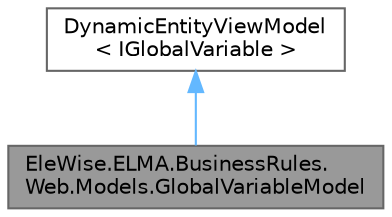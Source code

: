 digraph "EleWise.ELMA.BusinessRules.Web.Models.GlobalVariableModel"
{
 // LATEX_PDF_SIZE
  bgcolor="transparent";
  edge [fontname=Helvetica,fontsize=10,labelfontname=Helvetica,labelfontsize=10];
  node [fontname=Helvetica,fontsize=10,shape=box,height=0.2,width=0.4];
  Node1 [id="Node000001",label="EleWise.ELMA.BusinessRules.\lWeb.Models.GlobalVariableModel",height=0.2,width=0.4,color="gray40", fillcolor="grey60", style="filled", fontcolor="black",tooltip="Модель сущности IGlobalVariable"];
  Node2 -> Node1 [id="edge1_Node000001_Node000002",dir="back",color="steelblue1",style="solid",tooltip=" "];
  Node2 [id="Node000002",label="DynamicEntityViewModel\l\< IGlobalVariable \>",height=0.2,width=0.4,color="gray40", fillcolor="white", style="filled",tooltip=" "];
}
